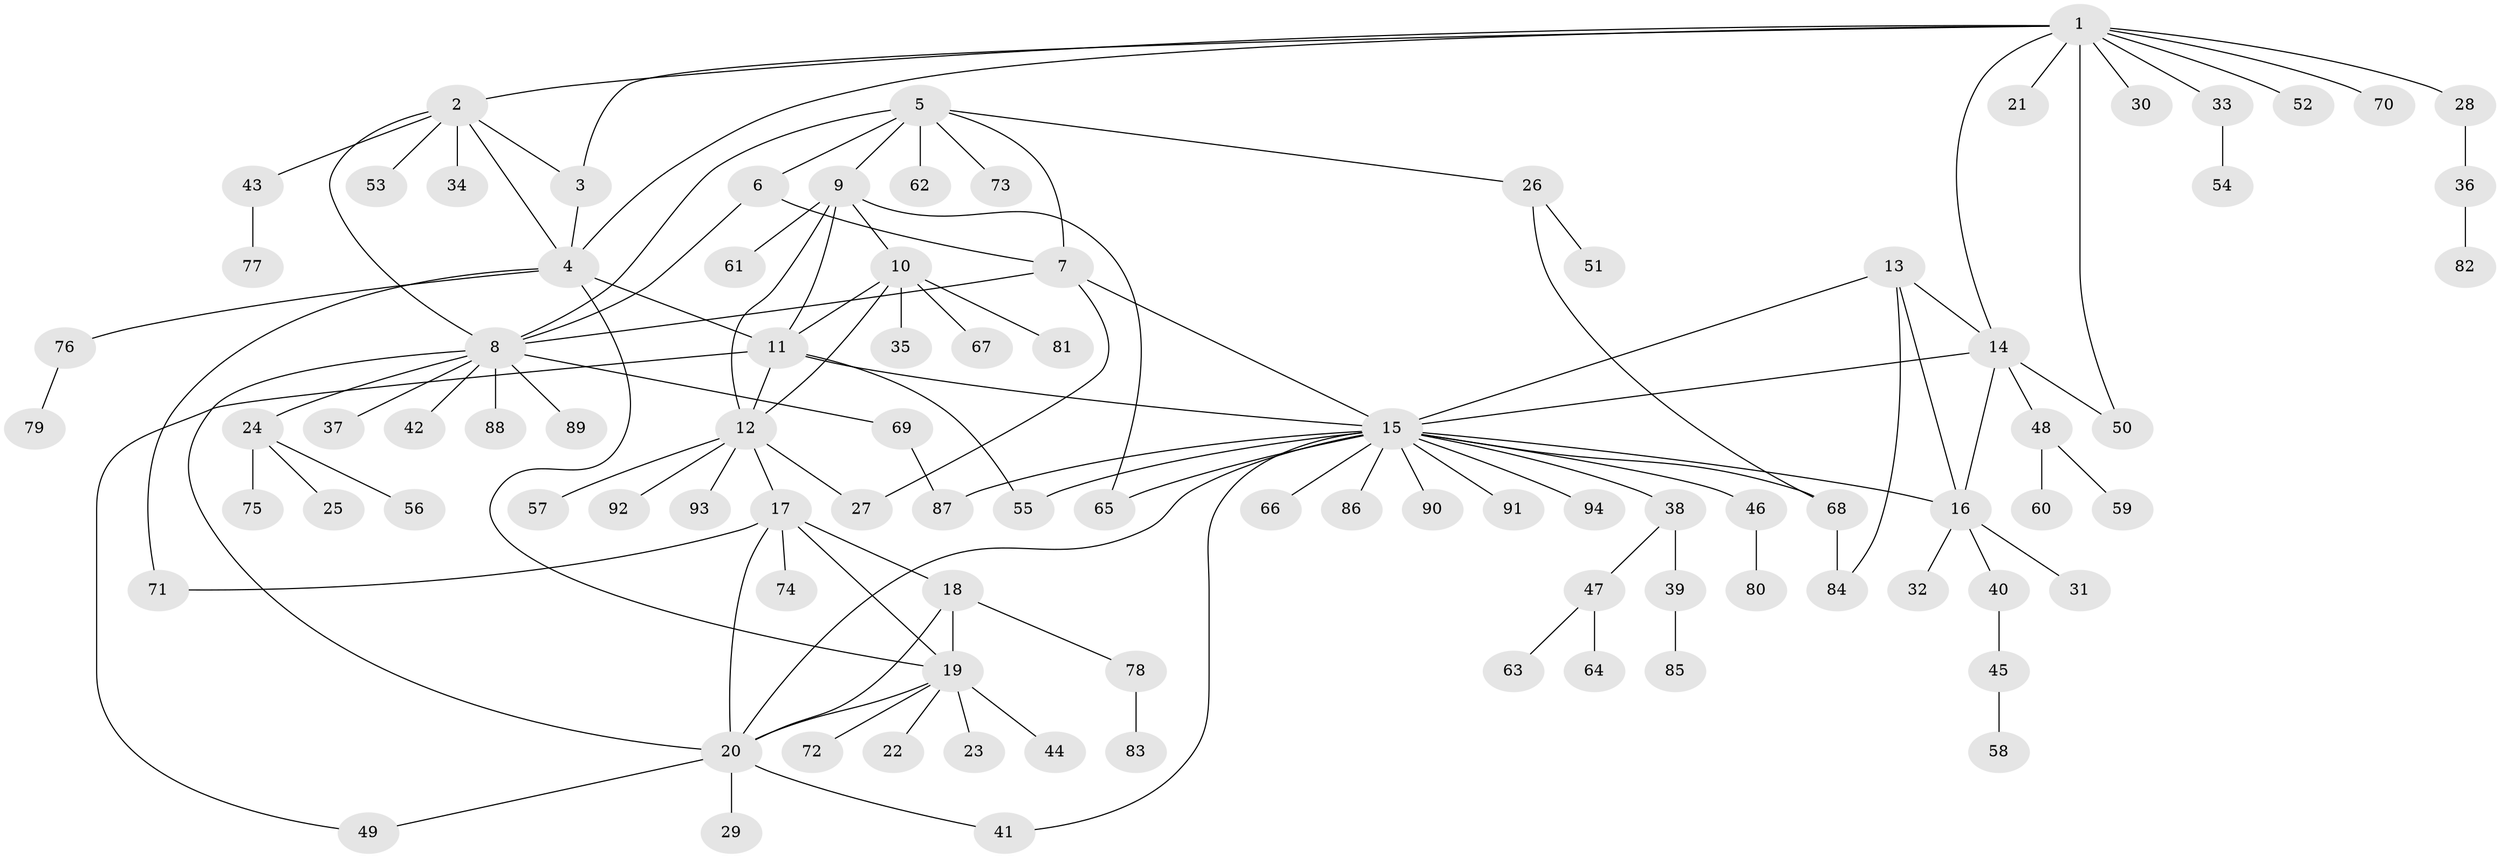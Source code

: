 // Generated by graph-tools (version 1.1) at 2025/02/03/09/25 03:02:45]
// undirected, 94 vertices, 124 edges
graph export_dot {
graph [start="1"]
  node [color=gray90,style=filled];
  1;
  2;
  3;
  4;
  5;
  6;
  7;
  8;
  9;
  10;
  11;
  12;
  13;
  14;
  15;
  16;
  17;
  18;
  19;
  20;
  21;
  22;
  23;
  24;
  25;
  26;
  27;
  28;
  29;
  30;
  31;
  32;
  33;
  34;
  35;
  36;
  37;
  38;
  39;
  40;
  41;
  42;
  43;
  44;
  45;
  46;
  47;
  48;
  49;
  50;
  51;
  52;
  53;
  54;
  55;
  56;
  57;
  58;
  59;
  60;
  61;
  62;
  63;
  64;
  65;
  66;
  67;
  68;
  69;
  70;
  71;
  72;
  73;
  74;
  75;
  76;
  77;
  78;
  79;
  80;
  81;
  82;
  83;
  84;
  85;
  86;
  87;
  88;
  89;
  90;
  91;
  92;
  93;
  94;
  1 -- 2;
  1 -- 3;
  1 -- 4;
  1 -- 14;
  1 -- 21;
  1 -- 28;
  1 -- 30;
  1 -- 33;
  1 -- 50;
  1 -- 52;
  1 -- 70;
  2 -- 3;
  2 -- 4;
  2 -- 8;
  2 -- 34;
  2 -- 43;
  2 -- 53;
  3 -- 4;
  4 -- 11;
  4 -- 19;
  4 -- 71;
  4 -- 76;
  5 -- 6;
  5 -- 7;
  5 -- 8;
  5 -- 9;
  5 -- 26;
  5 -- 62;
  5 -- 73;
  6 -- 7;
  6 -- 8;
  7 -- 8;
  7 -- 15;
  7 -- 27;
  8 -- 20;
  8 -- 24;
  8 -- 37;
  8 -- 42;
  8 -- 69;
  8 -- 88;
  8 -- 89;
  9 -- 10;
  9 -- 11;
  9 -- 12;
  9 -- 61;
  9 -- 65;
  10 -- 11;
  10 -- 12;
  10 -- 35;
  10 -- 67;
  10 -- 81;
  11 -- 12;
  11 -- 15;
  11 -- 49;
  11 -- 55;
  12 -- 17;
  12 -- 27;
  12 -- 57;
  12 -- 92;
  12 -- 93;
  13 -- 14;
  13 -- 15;
  13 -- 16;
  13 -- 84;
  14 -- 15;
  14 -- 16;
  14 -- 48;
  14 -- 50;
  15 -- 16;
  15 -- 20;
  15 -- 38;
  15 -- 41;
  15 -- 46;
  15 -- 55;
  15 -- 65;
  15 -- 66;
  15 -- 68;
  15 -- 86;
  15 -- 87;
  15 -- 90;
  15 -- 91;
  15 -- 94;
  16 -- 31;
  16 -- 32;
  16 -- 40;
  17 -- 18;
  17 -- 19;
  17 -- 20;
  17 -- 71;
  17 -- 74;
  18 -- 19;
  18 -- 20;
  18 -- 78;
  19 -- 20;
  19 -- 22;
  19 -- 23;
  19 -- 44;
  19 -- 72;
  20 -- 29;
  20 -- 41;
  20 -- 49;
  24 -- 25;
  24 -- 56;
  24 -- 75;
  26 -- 51;
  26 -- 68;
  28 -- 36;
  33 -- 54;
  36 -- 82;
  38 -- 39;
  38 -- 47;
  39 -- 85;
  40 -- 45;
  43 -- 77;
  45 -- 58;
  46 -- 80;
  47 -- 63;
  47 -- 64;
  48 -- 59;
  48 -- 60;
  68 -- 84;
  69 -- 87;
  76 -- 79;
  78 -- 83;
}
